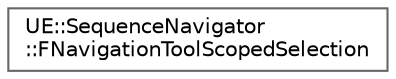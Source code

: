 digraph "Graphical Class Hierarchy"
{
 // INTERACTIVE_SVG=YES
 // LATEX_PDF_SIZE
  bgcolor="transparent";
  edge [fontname=Helvetica,fontsize=10,labelfontname=Helvetica,labelfontsize=10];
  node [fontname=Helvetica,fontsize=10,shape=box,height=0.2,width=0.4];
  rankdir="LR";
  Node0 [id="Node000000",label="UE::SequenceNavigator\l::FNavigationToolScopedSelection",height=0.2,width=0.4,color="grey40", fillcolor="white", style="filled",URL="$d3/d7b/classUE_1_1SequenceNavigator_1_1FNavigationToolScopedSelection.html",tooltip="Handler to Sync Selection from Navigation Tool to the Sequencer."];
}
